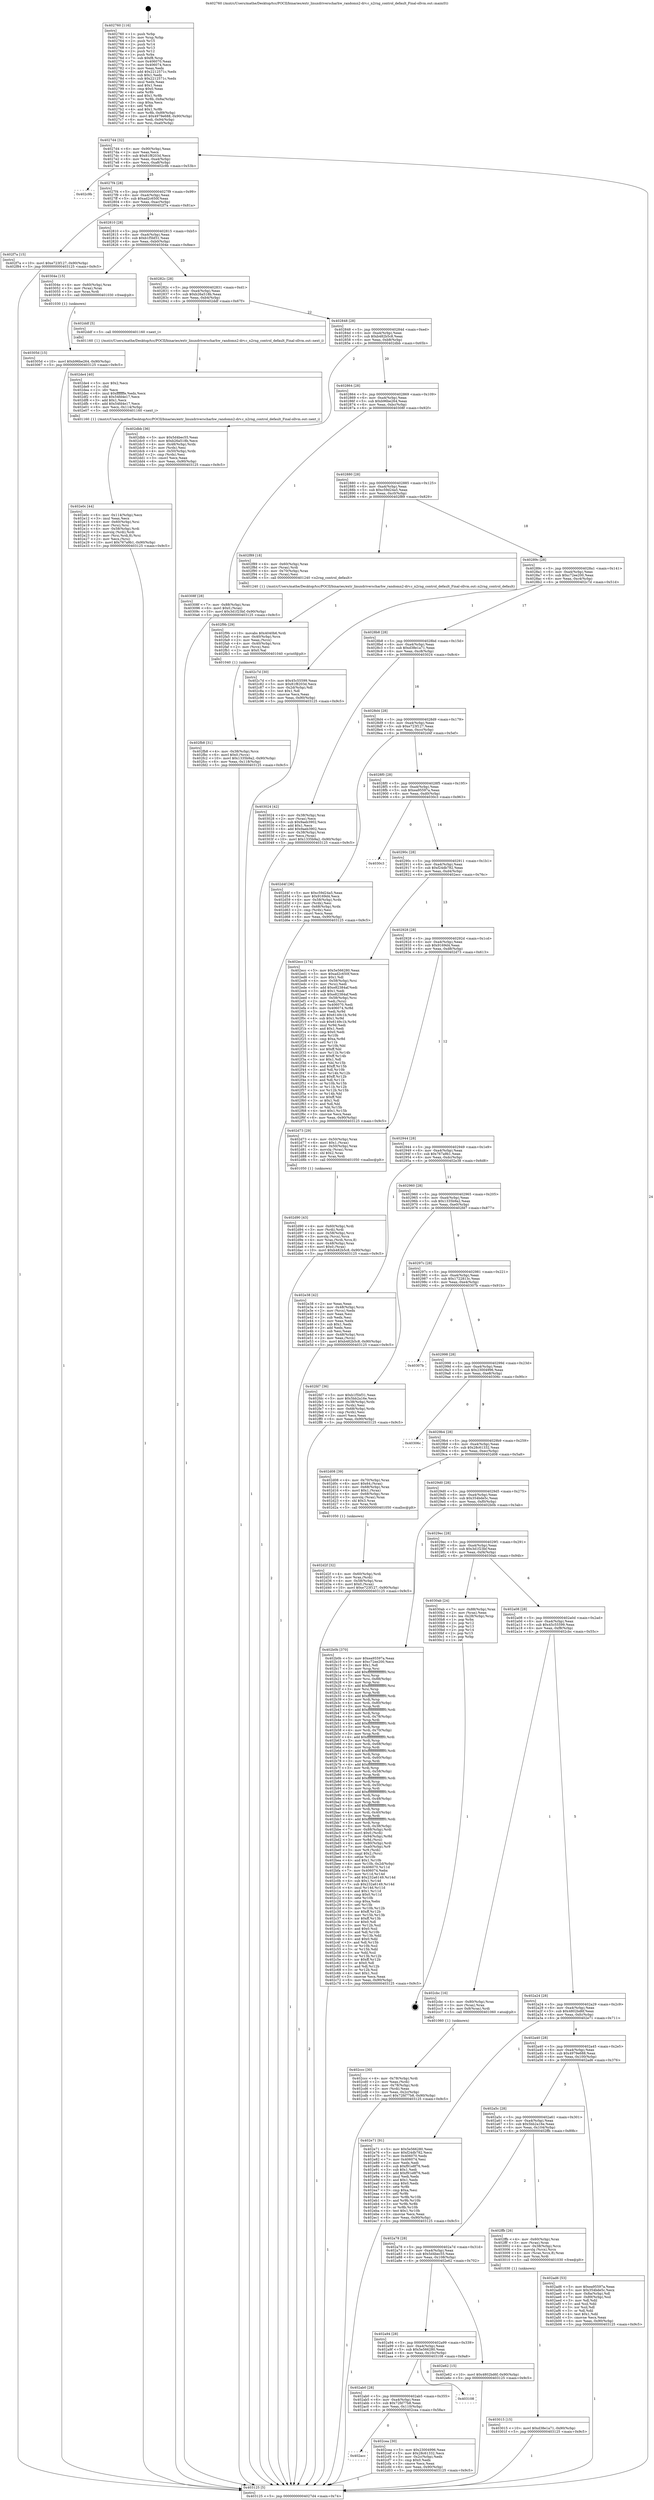 digraph "0x402760" {
  label = "0x402760 (/mnt/c/Users/mathe/Desktop/tcc/POCII/binaries/extr_linuxdriverscharhw_randomn2-drv.c_n2rng_control_default_Final-ollvm.out::main(0))"
  labelloc = "t"
  node[shape=record]

  Entry [label="",width=0.3,height=0.3,shape=circle,fillcolor=black,style=filled]
  "0x4027d4" [label="{
     0x4027d4 [32]\l
     | [instrs]\l
     &nbsp;&nbsp;0x4027d4 \<+6\>: mov -0x90(%rbp),%eax\l
     &nbsp;&nbsp;0x4027da \<+2\>: mov %eax,%ecx\l
     &nbsp;&nbsp;0x4027dc \<+6\>: sub $0x81f8203d,%ecx\l
     &nbsp;&nbsp;0x4027e2 \<+6\>: mov %eax,-0xa4(%rbp)\l
     &nbsp;&nbsp;0x4027e8 \<+6\>: mov %ecx,-0xa8(%rbp)\l
     &nbsp;&nbsp;0x4027ee \<+6\>: je 0000000000402c9b \<main+0x53b\>\l
  }"]
  "0x402c9b" [label="{
     0x402c9b\l
  }", style=dashed]
  "0x4027f4" [label="{
     0x4027f4 [28]\l
     | [instrs]\l
     &nbsp;&nbsp;0x4027f4 \<+5\>: jmp 00000000004027f9 \<main+0x99\>\l
     &nbsp;&nbsp;0x4027f9 \<+6\>: mov -0xa4(%rbp),%eax\l
     &nbsp;&nbsp;0x4027ff \<+5\>: sub $0xad2c650f,%eax\l
     &nbsp;&nbsp;0x402804 \<+6\>: mov %eax,-0xac(%rbp)\l
     &nbsp;&nbsp;0x40280a \<+6\>: je 0000000000402f7a \<main+0x81a\>\l
  }"]
  Exit [label="",width=0.3,height=0.3,shape=circle,fillcolor=black,style=filled,peripheries=2]
  "0x402f7a" [label="{
     0x402f7a [15]\l
     | [instrs]\l
     &nbsp;&nbsp;0x402f7a \<+10\>: movl $0xe723f127,-0x90(%rbp)\l
     &nbsp;&nbsp;0x402f84 \<+5\>: jmp 0000000000403125 \<main+0x9c5\>\l
  }"]
  "0x402810" [label="{
     0x402810 [28]\l
     | [instrs]\l
     &nbsp;&nbsp;0x402810 \<+5\>: jmp 0000000000402815 \<main+0xb5\>\l
     &nbsp;&nbsp;0x402815 \<+6\>: mov -0xa4(%rbp),%eax\l
     &nbsp;&nbsp;0x40281b \<+5\>: sub $0xb1f5bf31,%eax\l
     &nbsp;&nbsp;0x402820 \<+6\>: mov %eax,-0xb0(%rbp)\l
     &nbsp;&nbsp;0x402826 \<+6\>: je 000000000040304e \<main+0x8ee\>\l
  }"]
  "0x40305d" [label="{
     0x40305d [15]\l
     | [instrs]\l
     &nbsp;&nbsp;0x40305d \<+10\>: movl $0xb96be264,-0x90(%rbp)\l
     &nbsp;&nbsp;0x403067 \<+5\>: jmp 0000000000403125 \<main+0x9c5\>\l
  }"]
  "0x40304e" [label="{
     0x40304e [15]\l
     | [instrs]\l
     &nbsp;&nbsp;0x40304e \<+4\>: mov -0x60(%rbp),%rax\l
     &nbsp;&nbsp;0x403052 \<+3\>: mov (%rax),%rax\l
     &nbsp;&nbsp;0x403055 \<+3\>: mov %rax,%rdi\l
     &nbsp;&nbsp;0x403058 \<+5\>: call 0000000000401030 \<free@plt\>\l
     | [calls]\l
     &nbsp;&nbsp;0x401030 \{1\} (unknown)\l
  }"]
  "0x40282c" [label="{
     0x40282c [28]\l
     | [instrs]\l
     &nbsp;&nbsp;0x40282c \<+5\>: jmp 0000000000402831 \<main+0xd1\>\l
     &nbsp;&nbsp;0x402831 \<+6\>: mov -0xa4(%rbp),%eax\l
     &nbsp;&nbsp;0x402837 \<+5\>: sub $0xb26a518b,%eax\l
     &nbsp;&nbsp;0x40283c \<+6\>: mov %eax,-0xb4(%rbp)\l
     &nbsp;&nbsp;0x402842 \<+6\>: je 0000000000402ddf \<main+0x67f\>\l
  }"]
  "0x403015" [label="{
     0x403015 [15]\l
     | [instrs]\l
     &nbsp;&nbsp;0x403015 \<+10\>: movl $0xd38e1a71,-0x90(%rbp)\l
     &nbsp;&nbsp;0x40301f \<+5\>: jmp 0000000000403125 \<main+0x9c5\>\l
  }"]
  "0x402ddf" [label="{
     0x402ddf [5]\l
     | [instrs]\l
     &nbsp;&nbsp;0x402ddf \<+5\>: call 0000000000401160 \<next_i\>\l
     | [calls]\l
     &nbsp;&nbsp;0x401160 \{1\} (/mnt/c/Users/mathe/Desktop/tcc/POCII/binaries/extr_linuxdriverscharhw_randomn2-drv.c_n2rng_control_default_Final-ollvm.out::next_i)\l
  }"]
  "0x402848" [label="{
     0x402848 [28]\l
     | [instrs]\l
     &nbsp;&nbsp;0x402848 \<+5\>: jmp 000000000040284d \<main+0xed\>\l
     &nbsp;&nbsp;0x40284d \<+6\>: mov -0xa4(%rbp),%eax\l
     &nbsp;&nbsp;0x402853 \<+5\>: sub $0xb482b5c8,%eax\l
     &nbsp;&nbsp;0x402858 \<+6\>: mov %eax,-0xb8(%rbp)\l
     &nbsp;&nbsp;0x40285e \<+6\>: je 0000000000402dbb \<main+0x65b\>\l
  }"]
  "0x402fb8" [label="{
     0x402fb8 [31]\l
     | [instrs]\l
     &nbsp;&nbsp;0x402fb8 \<+4\>: mov -0x38(%rbp),%rcx\l
     &nbsp;&nbsp;0x402fbc \<+6\>: movl $0x0,(%rcx)\l
     &nbsp;&nbsp;0x402fc2 \<+10\>: movl $0x1335b9a2,-0x90(%rbp)\l
     &nbsp;&nbsp;0x402fcc \<+6\>: mov %eax,-0x118(%rbp)\l
     &nbsp;&nbsp;0x402fd2 \<+5\>: jmp 0000000000403125 \<main+0x9c5\>\l
  }"]
  "0x402dbb" [label="{
     0x402dbb [36]\l
     | [instrs]\l
     &nbsp;&nbsp;0x402dbb \<+5\>: mov $0x5d4bec55,%eax\l
     &nbsp;&nbsp;0x402dc0 \<+5\>: mov $0xb26a518b,%ecx\l
     &nbsp;&nbsp;0x402dc5 \<+4\>: mov -0x48(%rbp),%rdx\l
     &nbsp;&nbsp;0x402dc9 \<+2\>: mov (%rdx),%esi\l
     &nbsp;&nbsp;0x402dcb \<+4\>: mov -0x50(%rbp),%rdx\l
     &nbsp;&nbsp;0x402dcf \<+2\>: cmp (%rdx),%esi\l
     &nbsp;&nbsp;0x402dd1 \<+3\>: cmovl %ecx,%eax\l
     &nbsp;&nbsp;0x402dd4 \<+6\>: mov %eax,-0x90(%rbp)\l
     &nbsp;&nbsp;0x402dda \<+5\>: jmp 0000000000403125 \<main+0x9c5\>\l
  }"]
  "0x402864" [label="{
     0x402864 [28]\l
     | [instrs]\l
     &nbsp;&nbsp;0x402864 \<+5\>: jmp 0000000000402869 \<main+0x109\>\l
     &nbsp;&nbsp;0x402869 \<+6\>: mov -0xa4(%rbp),%eax\l
     &nbsp;&nbsp;0x40286f \<+5\>: sub $0xb96be264,%eax\l
     &nbsp;&nbsp;0x402874 \<+6\>: mov %eax,-0xbc(%rbp)\l
     &nbsp;&nbsp;0x40287a \<+6\>: je 000000000040308f \<main+0x92f\>\l
  }"]
  "0x402f9b" [label="{
     0x402f9b [29]\l
     | [instrs]\l
     &nbsp;&nbsp;0x402f9b \<+10\>: movabs $0x4040b6,%rdi\l
     &nbsp;&nbsp;0x402fa5 \<+4\>: mov -0x40(%rbp),%rcx\l
     &nbsp;&nbsp;0x402fa9 \<+2\>: mov %eax,(%rcx)\l
     &nbsp;&nbsp;0x402fab \<+4\>: mov -0x40(%rbp),%rcx\l
     &nbsp;&nbsp;0x402faf \<+2\>: mov (%rcx),%esi\l
     &nbsp;&nbsp;0x402fb1 \<+2\>: mov $0x0,%al\l
     &nbsp;&nbsp;0x402fb3 \<+5\>: call 0000000000401040 \<printf@plt\>\l
     | [calls]\l
     &nbsp;&nbsp;0x401040 \{1\} (unknown)\l
  }"]
  "0x40308f" [label="{
     0x40308f [28]\l
     | [instrs]\l
     &nbsp;&nbsp;0x40308f \<+7\>: mov -0x88(%rbp),%rax\l
     &nbsp;&nbsp;0x403096 \<+6\>: movl $0x0,(%rax)\l
     &nbsp;&nbsp;0x40309c \<+10\>: movl $0x3d1f23bf,-0x90(%rbp)\l
     &nbsp;&nbsp;0x4030a6 \<+5\>: jmp 0000000000403125 \<main+0x9c5\>\l
  }"]
  "0x402880" [label="{
     0x402880 [28]\l
     | [instrs]\l
     &nbsp;&nbsp;0x402880 \<+5\>: jmp 0000000000402885 \<main+0x125\>\l
     &nbsp;&nbsp;0x402885 \<+6\>: mov -0xa4(%rbp),%eax\l
     &nbsp;&nbsp;0x40288b \<+5\>: sub $0xc59d24a5,%eax\l
     &nbsp;&nbsp;0x402890 \<+6\>: mov %eax,-0xc0(%rbp)\l
     &nbsp;&nbsp;0x402896 \<+6\>: je 0000000000402f89 \<main+0x829\>\l
  }"]
  "0x402e0c" [label="{
     0x402e0c [44]\l
     | [instrs]\l
     &nbsp;&nbsp;0x402e0c \<+6\>: mov -0x114(%rbp),%ecx\l
     &nbsp;&nbsp;0x402e12 \<+3\>: imul %eax,%ecx\l
     &nbsp;&nbsp;0x402e15 \<+4\>: mov -0x60(%rbp),%rsi\l
     &nbsp;&nbsp;0x402e19 \<+3\>: mov (%rsi),%rsi\l
     &nbsp;&nbsp;0x402e1c \<+4\>: mov -0x58(%rbp),%rdi\l
     &nbsp;&nbsp;0x402e20 \<+3\>: movslq (%rdi),%rdi\l
     &nbsp;&nbsp;0x402e23 \<+4\>: mov (%rsi,%rdi,8),%rsi\l
     &nbsp;&nbsp;0x402e27 \<+2\>: mov %ecx,(%rsi)\l
     &nbsp;&nbsp;0x402e29 \<+10\>: movl $0x767a9b1,-0x90(%rbp)\l
     &nbsp;&nbsp;0x402e33 \<+5\>: jmp 0000000000403125 \<main+0x9c5\>\l
  }"]
  "0x402f89" [label="{
     0x402f89 [18]\l
     | [instrs]\l
     &nbsp;&nbsp;0x402f89 \<+4\>: mov -0x60(%rbp),%rax\l
     &nbsp;&nbsp;0x402f8d \<+3\>: mov (%rax),%rdi\l
     &nbsp;&nbsp;0x402f90 \<+4\>: mov -0x70(%rbp),%rax\l
     &nbsp;&nbsp;0x402f94 \<+2\>: mov (%rax),%esi\l
     &nbsp;&nbsp;0x402f96 \<+5\>: call 0000000000401240 \<n2rng_control_default\>\l
     | [calls]\l
     &nbsp;&nbsp;0x401240 \{1\} (/mnt/c/Users/mathe/Desktop/tcc/POCII/binaries/extr_linuxdriverscharhw_randomn2-drv.c_n2rng_control_default_Final-ollvm.out::n2rng_control_default)\l
  }"]
  "0x40289c" [label="{
     0x40289c [28]\l
     | [instrs]\l
     &nbsp;&nbsp;0x40289c \<+5\>: jmp 00000000004028a1 \<main+0x141\>\l
     &nbsp;&nbsp;0x4028a1 \<+6\>: mov -0xa4(%rbp),%eax\l
     &nbsp;&nbsp;0x4028a7 \<+5\>: sub $0xc72ee200,%eax\l
     &nbsp;&nbsp;0x4028ac \<+6\>: mov %eax,-0xc4(%rbp)\l
     &nbsp;&nbsp;0x4028b2 \<+6\>: je 0000000000402c7d \<main+0x51d\>\l
  }"]
  "0x402de4" [label="{
     0x402de4 [40]\l
     | [instrs]\l
     &nbsp;&nbsp;0x402de4 \<+5\>: mov $0x2,%ecx\l
     &nbsp;&nbsp;0x402de9 \<+1\>: cltd\l
     &nbsp;&nbsp;0x402dea \<+2\>: idiv %ecx\l
     &nbsp;&nbsp;0x402dec \<+6\>: imul $0xfffffffe,%edx,%ecx\l
     &nbsp;&nbsp;0x402df2 \<+6\>: sub $0x54fd4e17,%ecx\l
     &nbsp;&nbsp;0x402df8 \<+3\>: add $0x1,%ecx\l
     &nbsp;&nbsp;0x402dfb \<+6\>: add $0x54fd4e17,%ecx\l
     &nbsp;&nbsp;0x402e01 \<+6\>: mov %ecx,-0x114(%rbp)\l
     &nbsp;&nbsp;0x402e07 \<+5\>: call 0000000000401160 \<next_i\>\l
     | [calls]\l
     &nbsp;&nbsp;0x401160 \{1\} (/mnt/c/Users/mathe/Desktop/tcc/POCII/binaries/extr_linuxdriverscharhw_randomn2-drv.c_n2rng_control_default_Final-ollvm.out::next_i)\l
  }"]
  "0x402c7d" [label="{
     0x402c7d [30]\l
     | [instrs]\l
     &nbsp;&nbsp;0x402c7d \<+5\>: mov $0x45c55599,%eax\l
     &nbsp;&nbsp;0x402c82 \<+5\>: mov $0x81f8203d,%ecx\l
     &nbsp;&nbsp;0x402c87 \<+3\>: mov -0x2d(%rbp),%dl\l
     &nbsp;&nbsp;0x402c8a \<+3\>: test $0x1,%dl\l
     &nbsp;&nbsp;0x402c8d \<+3\>: cmovne %ecx,%eax\l
     &nbsp;&nbsp;0x402c90 \<+6\>: mov %eax,-0x90(%rbp)\l
     &nbsp;&nbsp;0x402c96 \<+5\>: jmp 0000000000403125 \<main+0x9c5\>\l
  }"]
  "0x4028b8" [label="{
     0x4028b8 [28]\l
     | [instrs]\l
     &nbsp;&nbsp;0x4028b8 \<+5\>: jmp 00000000004028bd \<main+0x15d\>\l
     &nbsp;&nbsp;0x4028bd \<+6\>: mov -0xa4(%rbp),%eax\l
     &nbsp;&nbsp;0x4028c3 \<+5\>: sub $0xd38e1a71,%eax\l
     &nbsp;&nbsp;0x4028c8 \<+6\>: mov %eax,-0xc8(%rbp)\l
     &nbsp;&nbsp;0x4028ce \<+6\>: je 0000000000403024 \<main+0x8c4\>\l
  }"]
  "0x402d90" [label="{
     0x402d90 [43]\l
     | [instrs]\l
     &nbsp;&nbsp;0x402d90 \<+4\>: mov -0x60(%rbp),%rdi\l
     &nbsp;&nbsp;0x402d94 \<+3\>: mov (%rdi),%rdi\l
     &nbsp;&nbsp;0x402d97 \<+4\>: mov -0x58(%rbp),%rcx\l
     &nbsp;&nbsp;0x402d9b \<+3\>: movslq (%rcx),%rcx\l
     &nbsp;&nbsp;0x402d9e \<+4\>: mov %rax,(%rdi,%rcx,8)\l
     &nbsp;&nbsp;0x402da2 \<+4\>: mov -0x48(%rbp),%rax\l
     &nbsp;&nbsp;0x402da6 \<+6\>: movl $0x0,(%rax)\l
     &nbsp;&nbsp;0x402dac \<+10\>: movl $0xb482b5c8,-0x90(%rbp)\l
     &nbsp;&nbsp;0x402db6 \<+5\>: jmp 0000000000403125 \<main+0x9c5\>\l
  }"]
  "0x403024" [label="{
     0x403024 [42]\l
     | [instrs]\l
     &nbsp;&nbsp;0x403024 \<+4\>: mov -0x38(%rbp),%rax\l
     &nbsp;&nbsp;0x403028 \<+2\>: mov (%rax),%ecx\l
     &nbsp;&nbsp;0x40302a \<+6\>: sub $0x9aeb3902,%ecx\l
     &nbsp;&nbsp;0x403030 \<+3\>: add $0x1,%ecx\l
     &nbsp;&nbsp;0x403033 \<+6\>: add $0x9aeb3902,%ecx\l
     &nbsp;&nbsp;0x403039 \<+4\>: mov -0x38(%rbp),%rax\l
     &nbsp;&nbsp;0x40303d \<+2\>: mov %ecx,(%rax)\l
     &nbsp;&nbsp;0x40303f \<+10\>: movl $0x1335b9a2,-0x90(%rbp)\l
     &nbsp;&nbsp;0x403049 \<+5\>: jmp 0000000000403125 \<main+0x9c5\>\l
  }"]
  "0x4028d4" [label="{
     0x4028d4 [28]\l
     | [instrs]\l
     &nbsp;&nbsp;0x4028d4 \<+5\>: jmp 00000000004028d9 \<main+0x179\>\l
     &nbsp;&nbsp;0x4028d9 \<+6\>: mov -0xa4(%rbp),%eax\l
     &nbsp;&nbsp;0x4028df \<+5\>: sub $0xe723f127,%eax\l
     &nbsp;&nbsp;0x4028e4 \<+6\>: mov %eax,-0xcc(%rbp)\l
     &nbsp;&nbsp;0x4028ea \<+6\>: je 0000000000402d4f \<main+0x5ef\>\l
  }"]
  "0x402d2f" [label="{
     0x402d2f [32]\l
     | [instrs]\l
     &nbsp;&nbsp;0x402d2f \<+4\>: mov -0x60(%rbp),%rdi\l
     &nbsp;&nbsp;0x402d33 \<+3\>: mov %rax,(%rdi)\l
     &nbsp;&nbsp;0x402d36 \<+4\>: mov -0x58(%rbp),%rax\l
     &nbsp;&nbsp;0x402d3a \<+6\>: movl $0x0,(%rax)\l
     &nbsp;&nbsp;0x402d40 \<+10\>: movl $0xe723f127,-0x90(%rbp)\l
     &nbsp;&nbsp;0x402d4a \<+5\>: jmp 0000000000403125 \<main+0x9c5\>\l
  }"]
  "0x402d4f" [label="{
     0x402d4f [36]\l
     | [instrs]\l
     &nbsp;&nbsp;0x402d4f \<+5\>: mov $0xc59d24a5,%eax\l
     &nbsp;&nbsp;0x402d54 \<+5\>: mov $0x9169d4,%ecx\l
     &nbsp;&nbsp;0x402d59 \<+4\>: mov -0x58(%rbp),%rdx\l
     &nbsp;&nbsp;0x402d5d \<+2\>: mov (%rdx),%esi\l
     &nbsp;&nbsp;0x402d5f \<+4\>: mov -0x68(%rbp),%rdx\l
     &nbsp;&nbsp;0x402d63 \<+2\>: cmp (%rdx),%esi\l
     &nbsp;&nbsp;0x402d65 \<+3\>: cmovl %ecx,%eax\l
     &nbsp;&nbsp;0x402d68 \<+6\>: mov %eax,-0x90(%rbp)\l
     &nbsp;&nbsp;0x402d6e \<+5\>: jmp 0000000000403125 \<main+0x9c5\>\l
  }"]
  "0x4028f0" [label="{
     0x4028f0 [28]\l
     | [instrs]\l
     &nbsp;&nbsp;0x4028f0 \<+5\>: jmp 00000000004028f5 \<main+0x195\>\l
     &nbsp;&nbsp;0x4028f5 \<+6\>: mov -0xa4(%rbp),%eax\l
     &nbsp;&nbsp;0x4028fb \<+5\>: sub $0xea95597a,%eax\l
     &nbsp;&nbsp;0x402900 \<+6\>: mov %eax,-0xd0(%rbp)\l
     &nbsp;&nbsp;0x402906 \<+6\>: je 00000000004030c3 \<main+0x963\>\l
  }"]
  "0x402acc" [label="{
     0x402acc\l
  }", style=dashed]
  "0x4030c3" [label="{
     0x4030c3\l
  }", style=dashed]
  "0x40290c" [label="{
     0x40290c [28]\l
     | [instrs]\l
     &nbsp;&nbsp;0x40290c \<+5\>: jmp 0000000000402911 \<main+0x1b1\>\l
     &nbsp;&nbsp;0x402911 \<+6\>: mov -0xa4(%rbp),%eax\l
     &nbsp;&nbsp;0x402917 \<+5\>: sub $0xf24db782,%eax\l
     &nbsp;&nbsp;0x40291c \<+6\>: mov %eax,-0xd4(%rbp)\l
     &nbsp;&nbsp;0x402922 \<+6\>: je 0000000000402ecc \<main+0x76c\>\l
  }"]
  "0x402cea" [label="{
     0x402cea [30]\l
     | [instrs]\l
     &nbsp;&nbsp;0x402cea \<+5\>: mov $0x23004996,%eax\l
     &nbsp;&nbsp;0x402cef \<+5\>: mov $0x28c61332,%ecx\l
     &nbsp;&nbsp;0x402cf4 \<+3\>: mov -0x2c(%rbp),%edx\l
     &nbsp;&nbsp;0x402cf7 \<+3\>: cmp $0x0,%edx\l
     &nbsp;&nbsp;0x402cfa \<+3\>: cmove %ecx,%eax\l
     &nbsp;&nbsp;0x402cfd \<+6\>: mov %eax,-0x90(%rbp)\l
     &nbsp;&nbsp;0x402d03 \<+5\>: jmp 0000000000403125 \<main+0x9c5\>\l
  }"]
  "0x402ecc" [label="{
     0x402ecc [174]\l
     | [instrs]\l
     &nbsp;&nbsp;0x402ecc \<+5\>: mov $0x5e566280,%eax\l
     &nbsp;&nbsp;0x402ed1 \<+5\>: mov $0xad2c650f,%ecx\l
     &nbsp;&nbsp;0x402ed6 \<+2\>: mov $0x1,%dl\l
     &nbsp;&nbsp;0x402ed8 \<+4\>: mov -0x58(%rbp),%rsi\l
     &nbsp;&nbsp;0x402edc \<+2\>: mov (%rsi),%edi\l
     &nbsp;&nbsp;0x402ede \<+6\>: add $0xe82384af,%edi\l
     &nbsp;&nbsp;0x402ee4 \<+3\>: add $0x1,%edi\l
     &nbsp;&nbsp;0x402ee7 \<+6\>: sub $0xe82384af,%edi\l
     &nbsp;&nbsp;0x402eed \<+4\>: mov -0x58(%rbp),%rsi\l
     &nbsp;&nbsp;0x402ef1 \<+2\>: mov %edi,(%rsi)\l
     &nbsp;&nbsp;0x402ef3 \<+7\>: mov 0x406070,%edi\l
     &nbsp;&nbsp;0x402efa \<+8\>: mov 0x406074,%r8d\l
     &nbsp;&nbsp;0x402f02 \<+3\>: mov %edi,%r9d\l
     &nbsp;&nbsp;0x402f05 \<+7\>: add $0x6149c1b,%r9d\l
     &nbsp;&nbsp;0x402f0c \<+4\>: sub $0x1,%r9d\l
     &nbsp;&nbsp;0x402f10 \<+7\>: sub $0x6149c1b,%r9d\l
     &nbsp;&nbsp;0x402f17 \<+4\>: imul %r9d,%edi\l
     &nbsp;&nbsp;0x402f1b \<+3\>: and $0x1,%edi\l
     &nbsp;&nbsp;0x402f1e \<+3\>: cmp $0x0,%edi\l
     &nbsp;&nbsp;0x402f21 \<+4\>: sete %r10b\l
     &nbsp;&nbsp;0x402f25 \<+4\>: cmp $0xa,%r8d\l
     &nbsp;&nbsp;0x402f29 \<+4\>: setl %r11b\l
     &nbsp;&nbsp;0x402f2d \<+3\>: mov %r10b,%bl\l
     &nbsp;&nbsp;0x402f30 \<+3\>: xor $0xff,%bl\l
     &nbsp;&nbsp;0x402f33 \<+3\>: mov %r11b,%r14b\l
     &nbsp;&nbsp;0x402f36 \<+4\>: xor $0xff,%r14b\l
     &nbsp;&nbsp;0x402f3a \<+3\>: xor $0x1,%dl\l
     &nbsp;&nbsp;0x402f3d \<+3\>: mov %bl,%r15b\l
     &nbsp;&nbsp;0x402f40 \<+4\>: and $0xff,%r15b\l
     &nbsp;&nbsp;0x402f44 \<+3\>: and %dl,%r10b\l
     &nbsp;&nbsp;0x402f47 \<+3\>: mov %r14b,%r12b\l
     &nbsp;&nbsp;0x402f4a \<+4\>: and $0xff,%r12b\l
     &nbsp;&nbsp;0x402f4e \<+3\>: and %dl,%r11b\l
     &nbsp;&nbsp;0x402f51 \<+3\>: or %r10b,%r15b\l
     &nbsp;&nbsp;0x402f54 \<+3\>: or %r11b,%r12b\l
     &nbsp;&nbsp;0x402f57 \<+3\>: xor %r12b,%r15b\l
     &nbsp;&nbsp;0x402f5a \<+3\>: or %r14b,%bl\l
     &nbsp;&nbsp;0x402f5d \<+3\>: xor $0xff,%bl\l
     &nbsp;&nbsp;0x402f60 \<+3\>: or $0x1,%dl\l
     &nbsp;&nbsp;0x402f63 \<+2\>: and %dl,%bl\l
     &nbsp;&nbsp;0x402f65 \<+3\>: or %bl,%r15b\l
     &nbsp;&nbsp;0x402f68 \<+4\>: test $0x1,%r15b\l
     &nbsp;&nbsp;0x402f6c \<+3\>: cmovne %ecx,%eax\l
     &nbsp;&nbsp;0x402f6f \<+6\>: mov %eax,-0x90(%rbp)\l
     &nbsp;&nbsp;0x402f75 \<+5\>: jmp 0000000000403125 \<main+0x9c5\>\l
  }"]
  "0x402928" [label="{
     0x402928 [28]\l
     | [instrs]\l
     &nbsp;&nbsp;0x402928 \<+5\>: jmp 000000000040292d \<main+0x1cd\>\l
     &nbsp;&nbsp;0x40292d \<+6\>: mov -0xa4(%rbp),%eax\l
     &nbsp;&nbsp;0x402933 \<+5\>: sub $0x9169d4,%eax\l
     &nbsp;&nbsp;0x402938 \<+6\>: mov %eax,-0xd8(%rbp)\l
     &nbsp;&nbsp;0x40293e \<+6\>: je 0000000000402d73 \<main+0x613\>\l
  }"]
  "0x402ab0" [label="{
     0x402ab0 [28]\l
     | [instrs]\l
     &nbsp;&nbsp;0x402ab0 \<+5\>: jmp 0000000000402ab5 \<main+0x355\>\l
     &nbsp;&nbsp;0x402ab5 \<+6\>: mov -0xa4(%rbp),%eax\l
     &nbsp;&nbsp;0x402abb \<+5\>: sub $0x72fd77b8,%eax\l
     &nbsp;&nbsp;0x402ac0 \<+6\>: mov %eax,-0x110(%rbp)\l
     &nbsp;&nbsp;0x402ac6 \<+6\>: je 0000000000402cea \<main+0x58a\>\l
  }"]
  "0x402d73" [label="{
     0x402d73 [29]\l
     | [instrs]\l
     &nbsp;&nbsp;0x402d73 \<+4\>: mov -0x50(%rbp),%rax\l
     &nbsp;&nbsp;0x402d77 \<+6\>: movl $0x1,(%rax)\l
     &nbsp;&nbsp;0x402d7d \<+4\>: mov -0x50(%rbp),%rax\l
     &nbsp;&nbsp;0x402d81 \<+3\>: movslq (%rax),%rax\l
     &nbsp;&nbsp;0x402d84 \<+4\>: shl $0x2,%rax\l
     &nbsp;&nbsp;0x402d88 \<+3\>: mov %rax,%rdi\l
     &nbsp;&nbsp;0x402d8b \<+5\>: call 0000000000401050 \<malloc@plt\>\l
     | [calls]\l
     &nbsp;&nbsp;0x401050 \{1\} (unknown)\l
  }"]
  "0x402944" [label="{
     0x402944 [28]\l
     | [instrs]\l
     &nbsp;&nbsp;0x402944 \<+5\>: jmp 0000000000402949 \<main+0x1e9\>\l
     &nbsp;&nbsp;0x402949 \<+6\>: mov -0xa4(%rbp),%eax\l
     &nbsp;&nbsp;0x40294f \<+5\>: sub $0x767a9b1,%eax\l
     &nbsp;&nbsp;0x402954 \<+6\>: mov %eax,-0xdc(%rbp)\l
     &nbsp;&nbsp;0x40295a \<+6\>: je 0000000000402e38 \<main+0x6d8\>\l
  }"]
  "0x403108" [label="{
     0x403108\l
  }", style=dashed]
  "0x402e38" [label="{
     0x402e38 [42]\l
     | [instrs]\l
     &nbsp;&nbsp;0x402e38 \<+2\>: xor %eax,%eax\l
     &nbsp;&nbsp;0x402e3a \<+4\>: mov -0x48(%rbp),%rcx\l
     &nbsp;&nbsp;0x402e3e \<+2\>: mov (%rcx),%edx\l
     &nbsp;&nbsp;0x402e40 \<+2\>: mov %eax,%esi\l
     &nbsp;&nbsp;0x402e42 \<+2\>: sub %edx,%esi\l
     &nbsp;&nbsp;0x402e44 \<+2\>: mov %eax,%edx\l
     &nbsp;&nbsp;0x402e46 \<+3\>: sub $0x1,%edx\l
     &nbsp;&nbsp;0x402e49 \<+2\>: add %edx,%esi\l
     &nbsp;&nbsp;0x402e4b \<+2\>: sub %esi,%eax\l
     &nbsp;&nbsp;0x402e4d \<+4\>: mov -0x48(%rbp),%rcx\l
     &nbsp;&nbsp;0x402e51 \<+2\>: mov %eax,(%rcx)\l
     &nbsp;&nbsp;0x402e53 \<+10\>: movl $0xb482b5c8,-0x90(%rbp)\l
     &nbsp;&nbsp;0x402e5d \<+5\>: jmp 0000000000403125 \<main+0x9c5\>\l
  }"]
  "0x402960" [label="{
     0x402960 [28]\l
     | [instrs]\l
     &nbsp;&nbsp;0x402960 \<+5\>: jmp 0000000000402965 \<main+0x205\>\l
     &nbsp;&nbsp;0x402965 \<+6\>: mov -0xa4(%rbp),%eax\l
     &nbsp;&nbsp;0x40296b \<+5\>: sub $0x1335b9a2,%eax\l
     &nbsp;&nbsp;0x402970 \<+6\>: mov %eax,-0xe0(%rbp)\l
     &nbsp;&nbsp;0x402976 \<+6\>: je 0000000000402fd7 \<main+0x877\>\l
  }"]
  "0x402a94" [label="{
     0x402a94 [28]\l
     | [instrs]\l
     &nbsp;&nbsp;0x402a94 \<+5\>: jmp 0000000000402a99 \<main+0x339\>\l
     &nbsp;&nbsp;0x402a99 \<+6\>: mov -0xa4(%rbp),%eax\l
     &nbsp;&nbsp;0x402a9f \<+5\>: sub $0x5e566280,%eax\l
     &nbsp;&nbsp;0x402aa4 \<+6\>: mov %eax,-0x10c(%rbp)\l
     &nbsp;&nbsp;0x402aaa \<+6\>: je 0000000000403108 \<main+0x9a8\>\l
  }"]
  "0x402fd7" [label="{
     0x402fd7 [36]\l
     | [instrs]\l
     &nbsp;&nbsp;0x402fd7 \<+5\>: mov $0xb1f5bf31,%eax\l
     &nbsp;&nbsp;0x402fdc \<+5\>: mov $0x5bb2a16e,%ecx\l
     &nbsp;&nbsp;0x402fe1 \<+4\>: mov -0x38(%rbp),%rdx\l
     &nbsp;&nbsp;0x402fe5 \<+2\>: mov (%rdx),%esi\l
     &nbsp;&nbsp;0x402fe7 \<+4\>: mov -0x68(%rbp),%rdx\l
     &nbsp;&nbsp;0x402feb \<+2\>: cmp (%rdx),%esi\l
     &nbsp;&nbsp;0x402fed \<+3\>: cmovl %ecx,%eax\l
     &nbsp;&nbsp;0x402ff0 \<+6\>: mov %eax,-0x90(%rbp)\l
     &nbsp;&nbsp;0x402ff6 \<+5\>: jmp 0000000000403125 \<main+0x9c5\>\l
  }"]
  "0x40297c" [label="{
     0x40297c [28]\l
     | [instrs]\l
     &nbsp;&nbsp;0x40297c \<+5\>: jmp 0000000000402981 \<main+0x221\>\l
     &nbsp;&nbsp;0x402981 \<+6\>: mov -0xa4(%rbp),%eax\l
     &nbsp;&nbsp;0x402987 \<+5\>: sub $0x1722813c,%eax\l
     &nbsp;&nbsp;0x40298c \<+6\>: mov %eax,-0xe4(%rbp)\l
     &nbsp;&nbsp;0x402992 \<+6\>: je 000000000040307b \<main+0x91b\>\l
  }"]
  "0x402e62" [label="{
     0x402e62 [15]\l
     | [instrs]\l
     &nbsp;&nbsp;0x402e62 \<+10\>: movl $0x4802bd6f,-0x90(%rbp)\l
     &nbsp;&nbsp;0x402e6c \<+5\>: jmp 0000000000403125 \<main+0x9c5\>\l
  }"]
  "0x40307b" [label="{
     0x40307b\l
  }", style=dashed]
  "0x402998" [label="{
     0x402998 [28]\l
     | [instrs]\l
     &nbsp;&nbsp;0x402998 \<+5\>: jmp 000000000040299d \<main+0x23d\>\l
     &nbsp;&nbsp;0x40299d \<+6\>: mov -0xa4(%rbp),%eax\l
     &nbsp;&nbsp;0x4029a3 \<+5\>: sub $0x23004996,%eax\l
     &nbsp;&nbsp;0x4029a8 \<+6\>: mov %eax,-0xe8(%rbp)\l
     &nbsp;&nbsp;0x4029ae \<+6\>: je 000000000040306c \<main+0x90c\>\l
  }"]
  "0x402a78" [label="{
     0x402a78 [28]\l
     | [instrs]\l
     &nbsp;&nbsp;0x402a78 \<+5\>: jmp 0000000000402a7d \<main+0x31d\>\l
     &nbsp;&nbsp;0x402a7d \<+6\>: mov -0xa4(%rbp),%eax\l
     &nbsp;&nbsp;0x402a83 \<+5\>: sub $0x5d4bec55,%eax\l
     &nbsp;&nbsp;0x402a88 \<+6\>: mov %eax,-0x108(%rbp)\l
     &nbsp;&nbsp;0x402a8e \<+6\>: je 0000000000402e62 \<main+0x702\>\l
  }"]
  "0x40306c" [label="{
     0x40306c\l
  }", style=dashed]
  "0x4029b4" [label="{
     0x4029b4 [28]\l
     | [instrs]\l
     &nbsp;&nbsp;0x4029b4 \<+5\>: jmp 00000000004029b9 \<main+0x259\>\l
     &nbsp;&nbsp;0x4029b9 \<+6\>: mov -0xa4(%rbp),%eax\l
     &nbsp;&nbsp;0x4029bf \<+5\>: sub $0x28c61332,%eax\l
     &nbsp;&nbsp;0x4029c4 \<+6\>: mov %eax,-0xec(%rbp)\l
     &nbsp;&nbsp;0x4029ca \<+6\>: je 0000000000402d08 \<main+0x5a8\>\l
  }"]
  "0x402ffb" [label="{
     0x402ffb [26]\l
     | [instrs]\l
     &nbsp;&nbsp;0x402ffb \<+4\>: mov -0x60(%rbp),%rax\l
     &nbsp;&nbsp;0x402fff \<+3\>: mov (%rax),%rax\l
     &nbsp;&nbsp;0x403002 \<+4\>: mov -0x38(%rbp),%rcx\l
     &nbsp;&nbsp;0x403006 \<+3\>: movslq (%rcx),%rcx\l
     &nbsp;&nbsp;0x403009 \<+4\>: mov (%rax,%rcx,8),%rax\l
     &nbsp;&nbsp;0x40300d \<+3\>: mov %rax,%rdi\l
     &nbsp;&nbsp;0x403010 \<+5\>: call 0000000000401030 \<free@plt\>\l
     | [calls]\l
     &nbsp;&nbsp;0x401030 \{1\} (unknown)\l
  }"]
  "0x402d08" [label="{
     0x402d08 [39]\l
     | [instrs]\l
     &nbsp;&nbsp;0x402d08 \<+4\>: mov -0x70(%rbp),%rax\l
     &nbsp;&nbsp;0x402d0c \<+6\>: movl $0x64,(%rax)\l
     &nbsp;&nbsp;0x402d12 \<+4\>: mov -0x68(%rbp),%rax\l
     &nbsp;&nbsp;0x402d16 \<+6\>: movl $0x1,(%rax)\l
     &nbsp;&nbsp;0x402d1c \<+4\>: mov -0x68(%rbp),%rax\l
     &nbsp;&nbsp;0x402d20 \<+3\>: movslq (%rax),%rax\l
     &nbsp;&nbsp;0x402d23 \<+4\>: shl $0x3,%rax\l
     &nbsp;&nbsp;0x402d27 \<+3\>: mov %rax,%rdi\l
     &nbsp;&nbsp;0x402d2a \<+5\>: call 0000000000401050 \<malloc@plt\>\l
     | [calls]\l
     &nbsp;&nbsp;0x401050 \{1\} (unknown)\l
  }"]
  "0x4029d0" [label="{
     0x4029d0 [28]\l
     | [instrs]\l
     &nbsp;&nbsp;0x4029d0 \<+5\>: jmp 00000000004029d5 \<main+0x275\>\l
     &nbsp;&nbsp;0x4029d5 \<+6\>: mov -0xa4(%rbp),%eax\l
     &nbsp;&nbsp;0x4029db \<+5\>: sub $0x354bde5c,%eax\l
     &nbsp;&nbsp;0x4029e0 \<+6\>: mov %eax,-0xf0(%rbp)\l
     &nbsp;&nbsp;0x4029e6 \<+6\>: je 0000000000402b0b \<main+0x3ab\>\l
  }"]
  "0x402ccc" [label="{
     0x402ccc [30]\l
     | [instrs]\l
     &nbsp;&nbsp;0x402ccc \<+4\>: mov -0x78(%rbp),%rdi\l
     &nbsp;&nbsp;0x402cd0 \<+2\>: mov %eax,(%rdi)\l
     &nbsp;&nbsp;0x402cd2 \<+4\>: mov -0x78(%rbp),%rdi\l
     &nbsp;&nbsp;0x402cd6 \<+2\>: mov (%rdi),%eax\l
     &nbsp;&nbsp;0x402cd8 \<+3\>: mov %eax,-0x2c(%rbp)\l
     &nbsp;&nbsp;0x402cdb \<+10\>: movl $0x72fd77b8,-0x90(%rbp)\l
     &nbsp;&nbsp;0x402ce5 \<+5\>: jmp 0000000000403125 \<main+0x9c5\>\l
  }"]
  "0x402b0b" [label="{
     0x402b0b [370]\l
     | [instrs]\l
     &nbsp;&nbsp;0x402b0b \<+5\>: mov $0xea95597a,%eax\l
     &nbsp;&nbsp;0x402b10 \<+5\>: mov $0xc72ee200,%ecx\l
     &nbsp;&nbsp;0x402b15 \<+2\>: mov $0x1,%dl\l
     &nbsp;&nbsp;0x402b17 \<+3\>: mov %rsp,%rsi\l
     &nbsp;&nbsp;0x402b1a \<+4\>: add $0xfffffffffffffff0,%rsi\l
     &nbsp;&nbsp;0x402b1e \<+3\>: mov %rsi,%rsp\l
     &nbsp;&nbsp;0x402b21 \<+7\>: mov %rsi,-0x88(%rbp)\l
     &nbsp;&nbsp;0x402b28 \<+3\>: mov %rsp,%rsi\l
     &nbsp;&nbsp;0x402b2b \<+4\>: add $0xfffffffffffffff0,%rsi\l
     &nbsp;&nbsp;0x402b2f \<+3\>: mov %rsi,%rsp\l
     &nbsp;&nbsp;0x402b32 \<+3\>: mov %rsp,%rdi\l
     &nbsp;&nbsp;0x402b35 \<+4\>: add $0xfffffffffffffff0,%rdi\l
     &nbsp;&nbsp;0x402b39 \<+3\>: mov %rdi,%rsp\l
     &nbsp;&nbsp;0x402b3c \<+4\>: mov %rdi,-0x80(%rbp)\l
     &nbsp;&nbsp;0x402b40 \<+3\>: mov %rsp,%rdi\l
     &nbsp;&nbsp;0x402b43 \<+4\>: add $0xfffffffffffffff0,%rdi\l
     &nbsp;&nbsp;0x402b47 \<+3\>: mov %rdi,%rsp\l
     &nbsp;&nbsp;0x402b4a \<+4\>: mov %rdi,-0x78(%rbp)\l
     &nbsp;&nbsp;0x402b4e \<+3\>: mov %rsp,%rdi\l
     &nbsp;&nbsp;0x402b51 \<+4\>: add $0xfffffffffffffff0,%rdi\l
     &nbsp;&nbsp;0x402b55 \<+3\>: mov %rdi,%rsp\l
     &nbsp;&nbsp;0x402b58 \<+4\>: mov %rdi,-0x70(%rbp)\l
     &nbsp;&nbsp;0x402b5c \<+3\>: mov %rsp,%rdi\l
     &nbsp;&nbsp;0x402b5f \<+4\>: add $0xfffffffffffffff0,%rdi\l
     &nbsp;&nbsp;0x402b63 \<+3\>: mov %rdi,%rsp\l
     &nbsp;&nbsp;0x402b66 \<+4\>: mov %rdi,-0x68(%rbp)\l
     &nbsp;&nbsp;0x402b6a \<+3\>: mov %rsp,%rdi\l
     &nbsp;&nbsp;0x402b6d \<+4\>: add $0xfffffffffffffff0,%rdi\l
     &nbsp;&nbsp;0x402b71 \<+3\>: mov %rdi,%rsp\l
     &nbsp;&nbsp;0x402b74 \<+4\>: mov %rdi,-0x60(%rbp)\l
     &nbsp;&nbsp;0x402b78 \<+3\>: mov %rsp,%rdi\l
     &nbsp;&nbsp;0x402b7b \<+4\>: add $0xfffffffffffffff0,%rdi\l
     &nbsp;&nbsp;0x402b7f \<+3\>: mov %rdi,%rsp\l
     &nbsp;&nbsp;0x402b82 \<+4\>: mov %rdi,-0x58(%rbp)\l
     &nbsp;&nbsp;0x402b86 \<+3\>: mov %rsp,%rdi\l
     &nbsp;&nbsp;0x402b89 \<+4\>: add $0xfffffffffffffff0,%rdi\l
     &nbsp;&nbsp;0x402b8d \<+3\>: mov %rdi,%rsp\l
     &nbsp;&nbsp;0x402b90 \<+4\>: mov %rdi,-0x50(%rbp)\l
     &nbsp;&nbsp;0x402b94 \<+3\>: mov %rsp,%rdi\l
     &nbsp;&nbsp;0x402b97 \<+4\>: add $0xfffffffffffffff0,%rdi\l
     &nbsp;&nbsp;0x402b9b \<+3\>: mov %rdi,%rsp\l
     &nbsp;&nbsp;0x402b9e \<+4\>: mov %rdi,-0x48(%rbp)\l
     &nbsp;&nbsp;0x402ba2 \<+3\>: mov %rsp,%rdi\l
     &nbsp;&nbsp;0x402ba5 \<+4\>: add $0xfffffffffffffff0,%rdi\l
     &nbsp;&nbsp;0x402ba9 \<+3\>: mov %rdi,%rsp\l
     &nbsp;&nbsp;0x402bac \<+4\>: mov %rdi,-0x40(%rbp)\l
     &nbsp;&nbsp;0x402bb0 \<+3\>: mov %rsp,%rdi\l
     &nbsp;&nbsp;0x402bb3 \<+4\>: add $0xfffffffffffffff0,%rdi\l
     &nbsp;&nbsp;0x402bb7 \<+3\>: mov %rdi,%rsp\l
     &nbsp;&nbsp;0x402bba \<+4\>: mov %rdi,-0x38(%rbp)\l
     &nbsp;&nbsp;0x402bbe \<+7\>: mov -0x88(%rbp),%rdi\l
     &nbsp;&nbsp;0x402bc5 \<+6\>: movl $0x0,(%rdi)\l
     &nbsp;&nbsp;0x402bcb \<+7\>: mov -0x94(%rbp),%r8d\l
     &nbsp;&nbsp;0x402bd2 \<+3\>: mov %r8d,(%rsi)\l
     &nbsp;&nbsp;0x402bd5 \<+4\>: mov -0x80(%rbp),%rdi\l
     &nbsp;&nbsp;0x402bd9 \<+7\>: mov -0xa0(%rbp),%r9\l
     &nbsp;&nbsp;0x402be0 \<+3\>: mov %r9,(%rdi)\l
     &nbsp;&nbsp;0x402be3 \<+3\>: cmpl $0x2,(%rsi)\l
     &nbsp;&nbsp;0x402be6 \<+4\>: setne %r10b\l
     &nbsp;&nbsp;0x402bea \<+4\>: and $0x1,%r10b\l
     &nbsp;&nbsp;0x402bee \<+4\>: mov %r10b,-0x2d(%rbp)\l
     &nbsp;&nbsp;0x402bf2 \<+8\>: mov 0x406070,%r11d\l
     &nbsp;&nbsp;0x402bfa \<+7\>: mov 0x406074,%ebx\l
     &nbsp;&nbsp;0x402c01 \<+3\>: mov %r11d,%r14d\l
     &nbsp;&nbsp;0x402c04 \<+7\>: add $0x232a6149,%r14d\l
     &nbsp;&nbsp;0x402c0b \<+4\>: sub $0x1,%r14d\l
     &nbsp;&nbsp;0x402c0f \<+7\>: sub $0x232a6149,%r14d\l
     &nbsp;&nbsp;0x402c16 \<+4\>: imul %r14d,%r11d\l
     &nbsp;&nbsp;0x402c1a \<+4\>: and $0x1,%r11d\l
     &nbsp;&nbsp;0x402c1e \<+4\>: cmp $0x0,%r11d\l
     &nbsp;&nbsp;0x402c22 \<+4\>: sete %r10b\l
     &nbsp;&nbsp;0x402c26 \<+3\>: cmp $0xa,%ebx\l
     &nbsp;&nbsp;0x402c29 \<+4\>: setl %r15b\l
     &nbsp;&nbsp;0x402c2d \<+3\>: mov %r10b,%r12b\l
     &nbsp;&nbsp;0x402c30 \<+4\>: xor $0xff,%r12b\l
     &nbsp;&nbsp;0x402c34 \<+3\>: mov %r15b,%r13b\l
     &nbsp;&nbsp;0x402c37 \<+4\>: xor $0xff,%r13b\l
     &nbsp;&nbsp;0x402c3b \<+3\>: xor $0x0,%dl\l
     &nbsp;&nbsp;0x402c3e \<+3\>: mov %r12b,%sil\l
     &nbsp;&nbsp;0x402c41 \<+4\>: and $0x0,%sil\l
     &nbsp;&nbsp;0x402c45 \<+3\>: and %dl,%r10b\l
     &nbsp;&nbsp;0x402c48 \<+3\>: mov %r13b,%dil\l
     &nbsp;&nbsp;0x402c4b \<+4\>: and $0x0,%dil\l
     &nbsp;&nbsp;0x402c4f \<+3\>: and %dl,%r15b\l
     &nbsp;&nbsp;0x402c52 \<+3\>: or %r10b,%sil\l
     &nbsp;&nbsp;0x402c55 \<+3\>: or %r15b,%dil\l
     &nbsp;&nbsp;0x402c58 \<+3\>: xor %dil,%sil\l
     &nbsp;&nbsp;0x402c5b \<+3\>: or %r13b,%r12b\l
     &nbsp;&nbsp;0x402c5e \<+4\>: xor $0xff,%r12b\l
     &nbsp;&nbsp;0x402c62 \<+3\>: or $0x0,%dl\l
     &nbsp;&nbsp;0x402c65 \<+3\>: and %dl,%r12b\l
     &nbsp;&nbsp;0x402c68 \<+3\>: or %r12b,%sil\l
     &nbsp;&nbsp;0x402c6b \<+4\>: test $0x1,%sil\l
     &nbsp;&nbsp;0x402c6f \<+3\>: cmovne %ecx,%eax\l
     &nbsp;&nbsp;0x402c72 \<+6\>: mov %eax,-0x90(%rbp)\l
     &nbsp;&nbsp;0x402c78 \<+5\>: jmp 0000000000403125 \<main+0x9c5\>\l
  }"]
  "0x4029ec" [label="{
     0x4029ec [28]\l
     | [instrs]\l
     &nbsp;&nbsp;0x4029ec \<+5\>: jmp 00000000004029f1 \<main+0x291\>\l
     &nbsp;&nbsp;0x4029f1 \<+6\>: mov -0xa4(%rbp),%eax\l
     &nbsp;&nbsp;0x4029f7 \<+5\>: sub $0x3d1f23bf,%eax\l
     &nbsp;&nbsp;0x4029fc \<+6\>: mov %eax,-0xf4(%rbp)\l
     &nbsp;&nbsp;0x402a02 \<+6\>: je 00000000004030ab \<main+0x94b\>\l
  }"]
  "0x402760" [label="{
     0x402760 [116]\l
     | [instrs]\l
     &nbsp;&nbsp;0x402760 \<+1\>: push %rbp\l
     &nbsp;&nbsp;0x402761 \<+3\>: mov %rsp,%rbp\l
     &nbsp;&nbsp;0x402764 \<+2\>: push %r15\l
     &nbsp;&nbsp;0x402766 \<+2\>: push %r14\l
     &nbsp;&nbsp;0x402768 \<+2\>: push %r13\l
     &nbsp;&nbsp;0x40276a \<+2\>: push %r12\l
     &nbsp;&nbsp;0x40276c \<+1\>: push %rbx\l
     &nbsp;&nbsp;0x40276d \<+7\>: sub $0xf8,%rsp\l
     &nbsp;&nbsp;0x402774 \<+7\>: mov 0x406070,%eax\l
     &nbsp;&nbsp;0x40277b \<+7\>: mov 0x406074,%ecx\l
     &nbsp;&nbsp;0x402782 \<+2\>: mov %eax,%edx\l
     &nbsp;&nbsp;0x402784 \<+6\>: add $0x2212571c,%edx\l
     &nbsp;&nbsp;0x40278a \<+3\>: sub $0x1,%edx\l
     &nbsp;&nbsp;0x40278d \<+6\>: sub $0x2212571c,%edx\l
     &nbsp;&nbsp;0x402793 \<+3\>: imul %edx,%eax\l
     &nbsp;&nbsp;0x402796 \<+3\>: and $0x1,%eax\l
     &nbsp;&nbsp;0x402799 \<+3\>: cmp $0x0,%eax\l
     &nbsp;&nbsp;0x40279c \<+4\>: sete %r8b\l
     &nbsp;&nbsp;0x4027a0 \<+4\>: and $0x1,%r8b\l
     &nbsp;&nbsp;0x4027a4 \<+7\>: mov %r8b,-0x8a(%rbp)\l
     &nbsp;&nbsp;0x4027ab \<+3\>: cmp $0xa,%ecx\l
     &nbsp;&nbsp;0x4027ae \<+4\>: setl %r8b\l
     &nbsp;&nbsp;0x4027b2 \<+4\>: and $0x1,%r8b\l
     &nbsp;&nbsp;0x4027b6 \<+7\>: mov %r8b,-0x89(%rbp)\l
     &nbsp;&nbsp;0x4027bd \<+10\>: movl $0x4979e688,-0x90(%rbp)\l
     &nbsp;&nbsp;0x4027c7 \<+6\>: mov %edi,-0x94(%rbp)\l
     &nbsp;&nbsp;0x4027cd \<+7\>: mov %rsi,-0xa0(%rbp)\l
  }"]
  "0x4030ab" [label="{
     0x4030ab [24]\l
     | [instrs]\l
     &nbsp;&nbsp;0x4030ab \<+7\>: mov -0x88(%rbp),%rax\l
     &nbsp;&nbsp;0x4030b2 \<+2\>: mov (%rax),%eax\l
     &nbsp;&nbsp;0x4030b4 \<+4\>: lea -0x28(%rbp),%rsp\l
     &nbsp;&nbsp;0x4030b8 \<+1\>: pop %rbx\l
     &nbsp;&nbsp;0x4030b9 \<+2\>: pop %r12\l
     &nbsp;&nbsp;0x4030bb \<+2\>: pop %r13\l
     &nbsp;&nbsp;0x4030bd \<+2\>: pop %r14\l
     &nbsp;&nbsp;0x4030bf \<+2\>: pop %r15\l
     &nbsp;&nbsp;0x4030c1 \<+1\>: pop %rbp\l
     &nbsp;&nbsp;0x4030c2 \<+1\>: ret\l
  }"]
  "0x402a08" [label="{
     0x402a08 [28]\l
     | [instrs]\l
     &nbsp;&nbsp;0x402a08 \<+5\>: jmp 0000000000402a0d \<main+0x2ad\>\l
     &nbsp;&nbsp;0x402a0d \<+6\>: mov -0xa4(%rbp),%eax\l
     &nbsp;&nbsp;0x402a13 \<+5\>: sub $0x45c55599,%eax\l
     &nbsp;&nbsp;0x402a18 \<+6\>: mov %eax,-0xf8(%rbp)\l
     &nbsp;&nbsp;0x402a1e \<+6\>: je 0000000000402cbc \<main+0x55c\>\l
  }"]
  "0x403125" [label="{
     0x403125 [5]\l
     | [instrs]\l
     &nbsp;&nbsp;0x403125 \<+5\>: jmp 00000000004027d4 \<main+0x74\>\l
  }"]
  "0x402cbc" [label="{
     0x402cbc [16]\l
     | [instrs]\l
     &nbsp;&nbsp;0x402cbc \<+4\>: mov -0x80(%rbp),%rax\l
     &nbsp;&nbsp;0x402cc0 \<+3\>: mov (%rax),%rax\l
     &nbsp;&nbsp;0x402cc3 \<+4\>: mov 0x8(%rax),%rdi\l
     &nbsp;&nbsp;0x402cc7 \<+5\>: call 0000000000401060 \<atoi@plt\>\l
     | [calls]\l
     &nbsp;&nbsp;0x401060 \{1\} (unknown)\l
  }"]
  "0x402a24" [label="{
     0x402a24 [28]\l
     | [instrs]\l
     &nbsp;&nbsp;0x402a24 \<+5\>: jmp 0000000000402a29 \<main+0x2c9\>\l
     &nbsp;&nbsp;0x402a29 \<+6\>: mov -0xa4(%rbp),%eax\l
     &nbsp;&nbsp;0x402a2f \<+5\>: sub $0x4802bd6f,%eax\l
     &nbsp;&nbsp;0x402a34 \<+6\>: mov %eax,-0xfc(%rbp)\l
     &nbsp;&nbsp;0x402a3a \<+6\>: je 0000000000402e71 \<main+0x711\>\l
  }"]
  "0x402a5c" [label="{
     0x402a5c [28]\l
     | [instrs]\l
     &nbsp;&nbsp;0x402a5c \<+5\>: jmp 0000000000402a61 \<main+0x301\>\l
     &nbsp;&nbsp;0x402a61 \<+6\>: mov -0xa4(%rbp),%eax\l
     &nbsp;&nbsp;0x402a67 \<+5\>: sub $0x5bb2a16e,%eax\l
     &nbsp;&nbsp;0x402a6c \<+6\>: mov %eax,-0x104(%rbp)\l
     &nbsp;&nbsp;0x402a72 \<+6\>: je 0000000000402ffb \<main+0x89b\>\l
  }"]
  "0x402e71" [label="{
     0x402e71 [91]\l
     | [instrs]\l
     &nbsp;&nbsp;0x402e71 \<+5\>: mov $0x5e566280,%eax\l
     &nbsp;&nbsp;0x402e76 \<+5\>: mov $0xf24db782,%ecx\l
     &nbsp;&nbsp;0x402e7b \<+7\>: mov 0x406070,%edx\l
     &nbsp;&nbsp;0x402e82 \<+7\>: mov 0x406074,%esi\l
     &nbsp;&nbsp;0x402e89 \<+2\>: mov %edx,%edi\l
     &nbsp;&nbsp;0x402e8b \<+6\>: sub $0xf91e8f76,%edi\l
     &nbsp;&nbsp;0x402e91 \<+3\>: sub $0x1,%edi\l
     &nbsp;&nbsp;0x402e94 \<+6\>: add $0xf91e8f76,%edi\l
     &nbsp;&nbsp;0x402e9a \<+3\>: imul %edi,%edx\l
     &nbsp;&nbsp;0x402e9d \<+3\>: and $0x1,%edx\l
     &nbsp;&nbsp;0x402ea0 \<+3\>: cmp $0x0,%edx\l
     &nbsp;&nbsp;0x402ea3 \<+4\>: sete %r8b\l
     &nbsp;&nbsp;0x402ea7 \<+3\>: cmp $0xa,%esi\l
     &nbsp;&nbsp;0x402eaa \<+4\>: setl %r9b\l
     &nbsp;&nbsp;0x402eae \<+3\>: mov %r8b,%r10b\l
     &nbsp;&nbsp;0x402eb1 \<+3\>: and %r9b,%r10b\l
     &nbsp;&nbsp;0x402eb4 \<+3\>: xor %r9b,%r8b\l
     &nbsp;&nbsp;0x402eb7 \<+3\>: or %r8b,%r10b\l
     &nbsp;&nbsp;0x402eba \<+4\>: test $0x1,%r10b\l
     &nbsp;&nbsp;0x402ebe \<+3\>: cmovne %ecx,%eax\l
     &nbsp;&nbsp;0x402ec1 \<+6\>: mov %eax,-0x90(%rbp)\l
     &nbsp;&nbsp;0x402ec7 \<+5\>: jmp 0000000000403125 \<main+0x9c5\>\l
  }"]
  "0x402a40" [label="{
     0x402a40 [28]\l
     | [instrs]\l
     &nbsp;&nbsp;0x402a40 \<+5\>: jmp 0000000000402a45 \<main+0x2e5\>\l
     &nbsp;&nbsp;0x402a45 \<+6\>: mov -0xa4(%rbp),%eax\l
     &nbsp;&nbsp;0x402a4b \<+5\>: sub $0x4979e688,%eax\l
     &nbsp;&nbsp;0x402a50 \<+6\>: mov %eax,-0x100(%rbp)\l
     &nbsp;&nbsp;0x402a56 \<+6\>: je 0000000000402ad6 \<main+0x376\>\l
  }"]
  "0x402ad6" [label="{
     0x402ad6 [53]\l
     | [instrs]\l
     &nbsp;&nbsp;0x402ad6 \<+5\>: mov $0xea95597a,%eax\l
     &nbsp;&nbsp;0x402adb \<+5\>: mov $0x354bde5c,%ecx\l
     &nbsp;&nbsp;0x402ae0 \<+6\>: mov -0x8a(%rbp),%dl\l
     &nbsp;&nbsp;0x402ae6 \<+7\>: mov -0x89(%rbp),%sil\l
     &nbsp;&nbsp;0x402aed \<+3\>: mov %dl,%dil\l
     &nbsp;&nbsp;0x402af0 \<+3\>: and %sil,%dil\l
     &nbsp;&nbsp;0x402af3 \<+3\>: xor %sil,%dl\l
     &nbsp;&nbsp;0x402af6 \<+3\>: or %dl,%dil\l
     &nbsp;&nbsp;0x402af9 \<+4\>: test $0x1,%dil\l
     &nbsp;&nbsp;0x402afd \<+3\>: cmovne %ecx,%eax\l
     &nbsp;&nbsp;0x402b00 \<+6\>: mov %eax,-0x90(%rbp)\l
     &nbsp;&nbsp;0x402b06 \<+5\>: jmp 0000000000403125 \<main+0x9c5\>\l
  }"]
  Entry -> "0x402760" [label=" 1"]
  "0x4027d4" -> "0x402c9b" [label=" 0"]
  "0x4027d4" -> "0x4027f4" [label=" 25"]
  "0x4030ab" -> Exit [label=" 1"]
  "0x4027f4" -> "0x402f7a" [label=" 1"]
  "0x4027f4" -> "0x402810" [label=" 24"]
  "0x40308f" -> "0x403125" [label=" 1"]
  "0x402810" -> "0x40304e" [label=" 1"]
  "0x402810" -> "0x40282c" [label=" 23"]
  "0x40305d" -> "0x403125" [label=" 1"]
  "0x40282c" -> "0x402ddf" [label=" 1"]
  "0x40282c" -> "0x402848" [label=" 22"]
  "0x40304e" -> "0x40305d" [label=" 1"]
  "0x402848" -> "0x402dbb" [label=" 2"]
  "0x402848" -> "0x402864" [label=" 20"]
  "0x403024" -> "0x403125" [label=" 1"]
  "0x402864" -> "0x40308f" [label=" 1"]
  "0x402864" -> "0x402880" [label=" 19"]
  "0x403015" -> "0x403125" [label=" 1"]
  "0x402880" -> "0x402f89" [label=" 1"]
  "0x402880" -> "0x40289c" [label=" 18"]
  "0x402ffb" -> "0x403015" [label=" 1"]
  "0x40289c" -> "0x402c7d" [label=" 1"]
  "0x40289c" -> "0x4028b8" [label=" 17"]
  "0x402fd7" -> "0x403125" [label=" 2"]
  "0x4028b8" -> "0x403024" [label=" 1"]
  "0x4028b8" -> "0x4028d4" [label=" 16"]
  "0x402fb8" -> "0x403125" [label=" 1"]
  "0x4028d4" -> "0x402d4f" [label=" 2"]
  "0x4028d4" -> "0x4028f0" [label=" 14"]
  "0x402f9b" -> "0x402fb8" [label=" 1"]
  "0x4028f0" -> "0x4030c3" [label=" 0"]
  "0x4028f0" -> "0x40290c" [label=" 14"]
  "0x402f89" -> "0x402f9b" [label=" 1"]
  "0x40290c" -> "0x402ecc" [label=" 1"]
  "0x40290c" -> "0x402928" [label=" 13"]
  "0x402f7a" -> "0x403125" [label=" 1"]
  "0x402928" -> "0x402d73" [label=" 1"]
  "0x402928" -> "0x402944" [label=" 12"]
  "0x402e71" -> "0x403125" [label=" 1"]
  "0x402944" -> "0x402e38" [label=" 1"]
  "0x402944" -> "0x402960" [label=" 11"]
  "0x402e62" -> "0x403125" [label=" 1"]
  "0x402960" -> "0x402fd7" [label=" 2"]
  "0x402960" -> "0x40297c" [label=" 9"]
  "0x402e0c" -> "0x403125" [label=" 1"]
  "0x40297c" -> "0x40307b" [label=" 0"]
  "0x40297c" -> "0x402998" [label=" 9"]
  "0x402de4" -> "0x402e0c" [label=" 1"]
  "0x402998" -> "0x40306c" [label=" 0"]
  "0x402998" -> "0x4029b4" [label=" 9"]
  "0x402dbb" -> "0x403125" [label=" 2"]
  "0x4029b4" -> "0x402d08" [label=" 1"]
  "0x4029b4" -> "0x4029d0" [label=" 8"]
  "0x402d90" -> "0x403125" [label=" 1"]
  "0x4029d0" -> "0x402b0b" [label=" 1"]
  "0x4029d0" -> "0x4029ec" [label=" 7"]
  "0x402d4f" -> "0x403125" [label=" 2"]
  "0x4029ec" -> "0x4030ab" [label=" 1"]
  "0x4029ec" -> "0x402a08" [label=" 6"]
  "0x402d08" -> "0x402d2f" [label=" 1"]
  "0x402a08" -> "0x402cbc" [label=" 1"]
  "0x402a08" -> "0x402a24" [label=" 5"]
  "0x402cea" -> "0x403125" [label=" 1"]
  "0x402a24" -> "0x402e71" [label=" 1"]
  "0x402a24" -> "0x402a40" [label=" 4"]
  "0x402ab0" -> "0x402acc" [label=" 0"]
  "0x402a40" -> "0x402ad6" [label=" 1"]
  "0x402a40" -> "0x402a5c" [label=" 3"]
  "0x402ad6" -> "0x403125" [label=" 1"]
  "0x402760" -> "0x4027d4" [label=" 1"]
  "0x403125" -> "0x4027d4" [label=" 24"]
  "0x402d2f" -> "0x403125" [label=" 1"]
  "0x402b0b" -> "0x403125" [label=" 1"]
  "0x402c7d" -> "0x403125" [label=" 1"]
  "0x402cbc" -> "0x402ccc" [label=" 1"]
  "0x402ccc" -> "0x403125" [label=" 1"]
  "0x402d73" -> "0x402d90" [label=" 1"]
  "0x402a5c" -> "0x402ffb" [label=" 1"]
  "0x402a5c" -> "0x402a78" [label=" 2"]
  "0x402ddf" -> "0x402de4" [label=" 1"]
  "0x402a78" -> "0x402e62" [label=" 1"]
  "0x402a78" -> "0x402a94" [label=" 1"]
  "0x402e38" -> "0x403125" [label=" 1"]
  "0x402a94" -> "0x403108" [label=" 0"]
  "0x402a94" -> "0x402ab0" [label=" 1"]
  "0x402ecc" -> "0x403125" [label=" 1"]
  "0x402ab0" -> "0x402cea" [label=" 1"]
}
